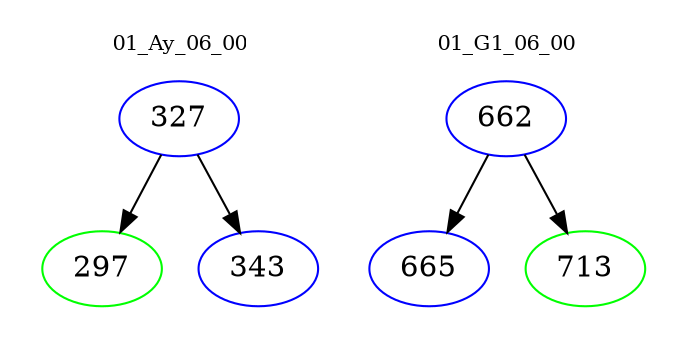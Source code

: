 digraph{
subgraph cluster_0 {
color = white
label = "01_Ay_06_00";
fontsize=10;
T0_327 [label="327", color="blue"]
T0_327 -> T0_297 [color="black"]
T0_297 [label="297", color="green"]
T0_327 -> T0_343 [color="black"]
T0_343 [label="343", color="blue"]
}
subgraph cluster_1 {
color = white
label = "01_G1_06_00";
fontsize=10;
T1_662 [label="662", color="blue"]
T1_662 -> T1_665 [color="black"]
T1_665 [label="665", color="blue"]
T1_662 -> T1_713 [color="black"]
T1_713 [label="713", color="green"]
}
}
